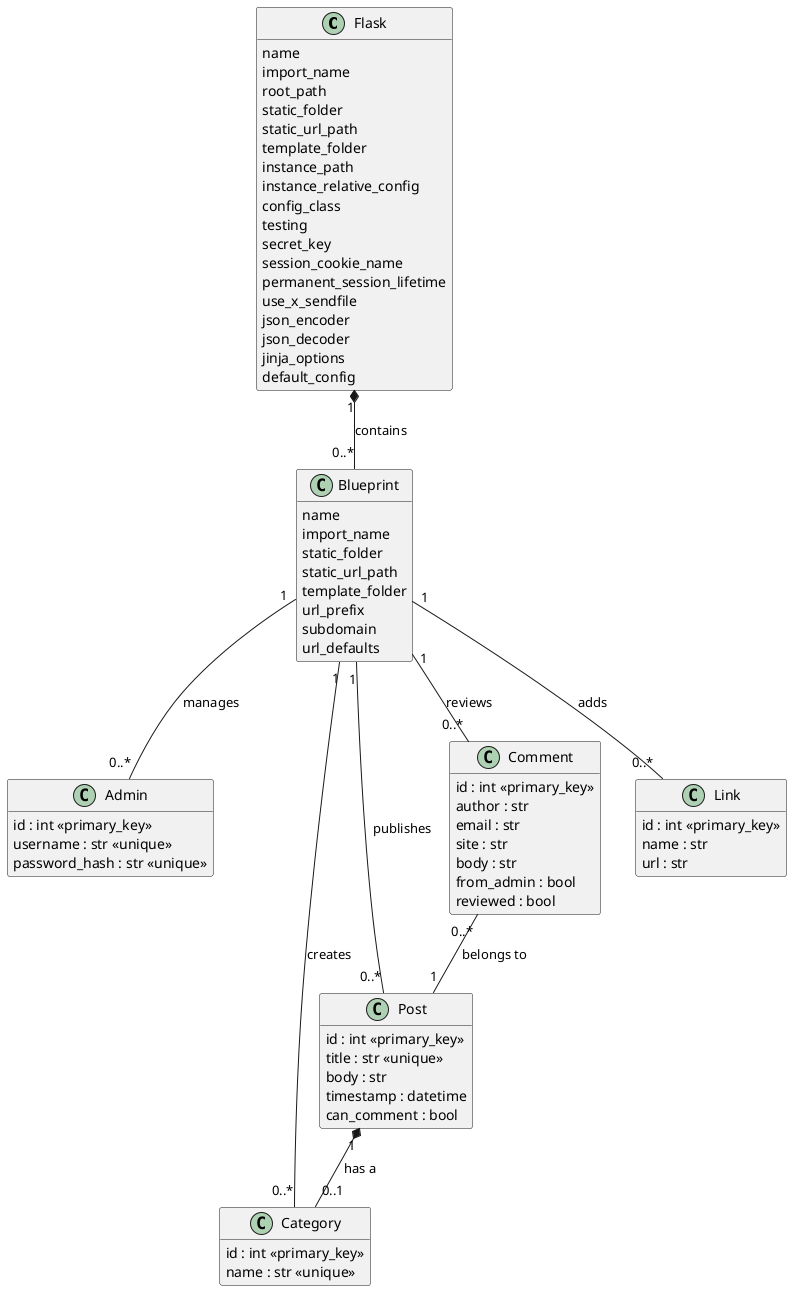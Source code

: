 @startuml
!define table(x) class x << (T,#FFAAAA) >>
!define primary_key(x) <b>x</b>
!define foreign_key(x) <color:blue>x</color>
hide methods
hide stereotypes

class Flask {
  name
  import_name
  root_path
  static_folder
  static_url_path
  template_folder
  instance_path
  instance_relative_config
  config_class
  testing
  secret_key
  session_cookie_name
  permanent_session_lifetime
  use_x_sendfile
  json_encoder
  json_decoder
  jinja_options
  default_config
}

class Blueprint {
  name
  import_name
  static_folder
  static_url_path
  template_folder
  url_prefix
  subdomain
  url_defaults
}

class Admin {
  id : int <<primary_key>>
  username : str <<unique>>
  password_hash : str <<unique>>
}

class Category {
  id : int <<primary_key>>
  name : str <<unique>>
}

class Post {
  id : int <<primary_key>>
  title : str <<unique>>
  body : str 
  timestamp : datetime 
  can_comment : bool 
}

class Comment {
  id : int <<primary_key>>
  author : str 
  email : str 
  site : str 
  body : str 
  from_admin : bool 
  reviewed : bool 
}

class Link {
 id : int <<primary_key>>
 name : str 
 url : str 
}

Flask "1" *-- "0..*" Blueprint : contains

Blueprint "1" -- "0..*" Admin : manages

Blueprint "1" -- "0..*" Category : creates

Blueprint "1" -- "0..*" Post : publishes

Blueprint "1" -- "0..*" Comment : reviews

Blueprint "1" -- "0..*" Link : adds

Post "1" *-- "0..1" Category : has a

Comment "0..*" -- "1" Post : belongs to

@enduml
